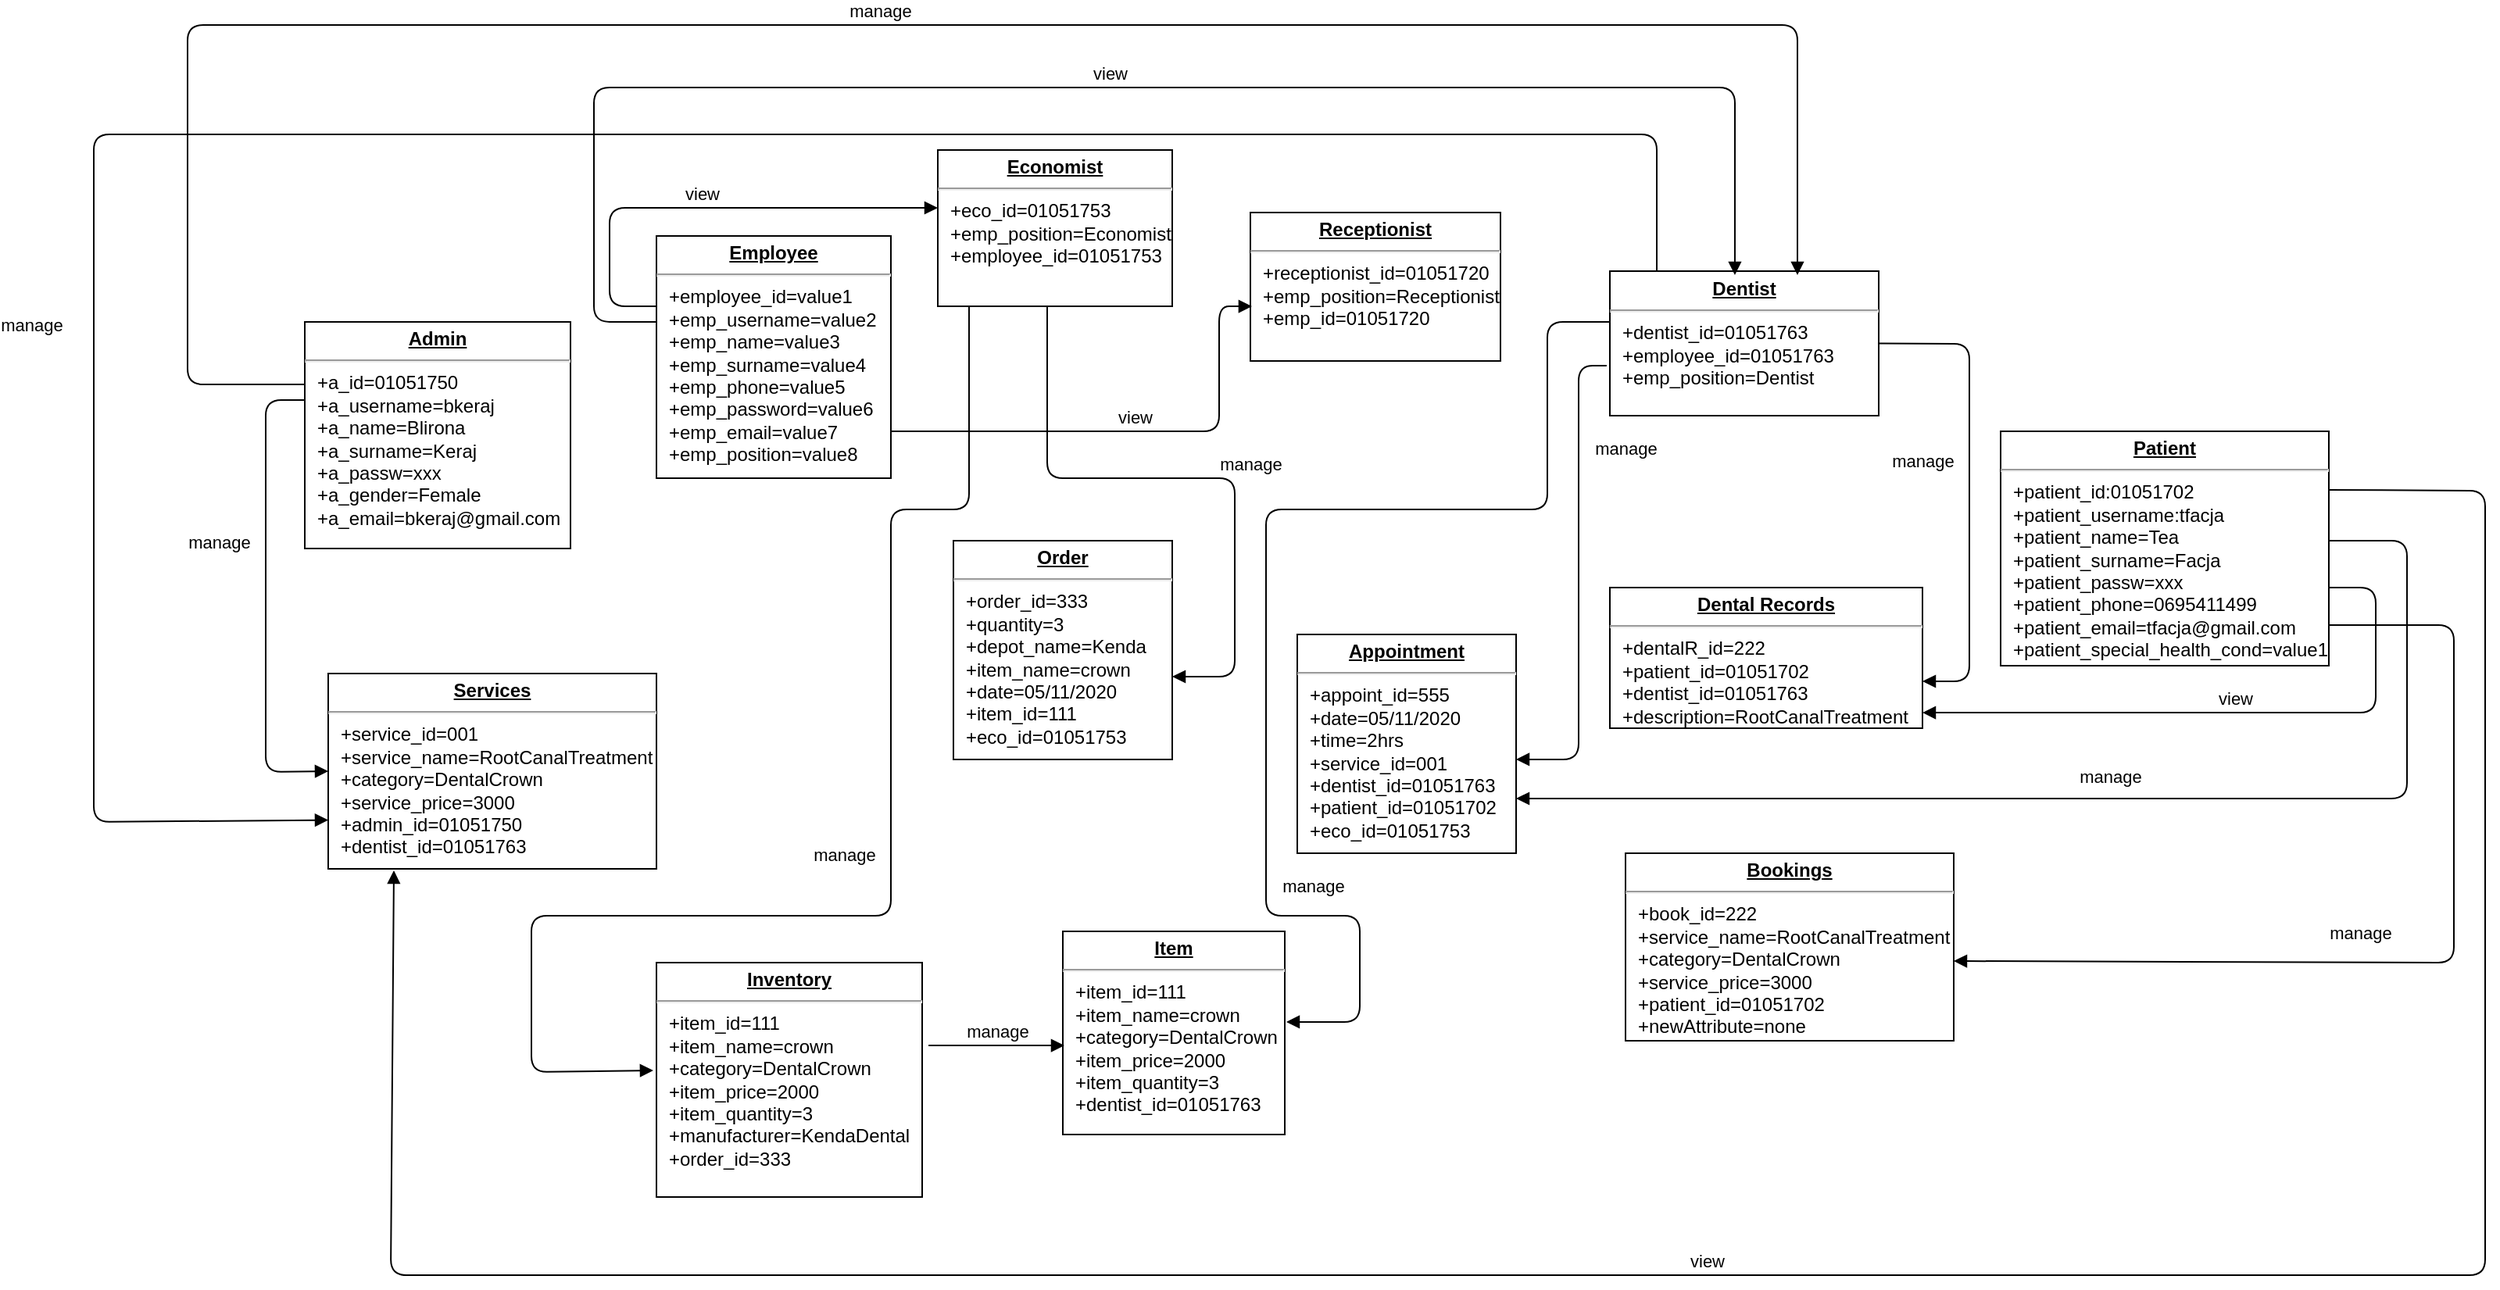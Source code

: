 <mxfile version="13.2.1" type="device"><diagram name="Page-1" id="a7904f86-f2b4-8e86-fa97-74104820619b"><mxGraphModel dx="2199" dy="516" grid="1" gridSize="10" guides="1" tooltips="1" connect="1" arrows="1" fold="1" page="1" pageScale="1" pageWidth="1100" pageHeight="850" background="#ffffff" math="0" shadow="0"><root><mxCell id="0"/><mxCell id="1" parent="0"/><mxCell id="24794b860abc3c2d-1" value="&lt;p style=&quot;margin: 0px ; margin-top: 4px ; text-align: center ; text-decoration: underline&quot;&gt;&lt;b&gt;Admin&lt;/b&gt;&lt;/p&gt;&lt;hr&gt;&lt;p style=&quot;margin: 0px ; margin-left: 8px&quot;&gt;+a_id=01051750&lt;/p&gt;&lt;p style=&quot;margin: 0px ; margin-left: 8px&quot;&gt;+a_username=bkeraj&lt;/p&gt;&lt;p style=&quot;margin: 0px ; margin-left: 8px&quot;&gt;+a_name=Blirona&lt;/p&gt;&lt;p style=&quot;margin: 0px ; margin-left: 8px&quot;&gt;+a_surname=Keraj&lt;/p&gt;&lt;p style=&quot;margin: 0px ; margin-left: 8px&quot;&gt;+a_passw=xxx&lt;/p&gt;&lt;p style=&quot;margin: 0px ; margin-left: 8px&quot;&gt;+a_gender=Female&lt;/p&gt;&lt;p style=&quot;margin: 0px ; margin-left: 8px&quot;&gt;+a_email=bkeraj@gmail.com&lt;/p&gt;" style="verticalAlign=top;align=left;overflow=fill;fontSize=12;fontFamily=Helvetica;html=1;rounded=0;shadow=0;comic=0;labelBackgroundColor=none;strokeWidth=1" parent="1" vertex="1"><mxGeometry x="25" y="220" width="170" height="145" as="geometry"/></mxCell><mxCell id="24794b860abc3c2d-16" value="&lt;p style=&quot;margin: 0px ; margin-top: 4px ; text-align: center ; text-decoration: underline&quot;&gt;&lt;b&gt;Services&lt;/b&gt;&lt;/p&gt;&lt;hr&gt;&lt;p style=&quot;margin: 0px ; margin-left: 8px&quot;&gt;+service_id=001&lt;/p&gt;&lt;p style=&quot;margin: 0px ; margin-left: 8px&quot;&gt;+service_name=RootCanalTreatment&lt;/p&gt;&lt;p style=&quot;margin: 0px ; margin-left: 8px&quot;&gt;+category=DentalCrown&lt;/p&gt;&lt;p style=&quot;margin: 0px ; margin-left: 8px&quot;&gt;+service_price=3000&lt;/p&gt;&lt;p style=&quot;margin: 0px ; margin-left: 8px&quot;&gt;+admin_id=01051750&lt;/p&gt;&lt;p style=&quot;margin: 0px ; margin-left: 8px&quot;&gt;+dentist_id=01051763&lt;/p&gt;" style="verticalAlign=top;align=left;overflow=fill;fontSize=12;fontFamily=Helvetica;html=1;rounded=0;shadow=0;comic=0;labelBackgroundColor=none;strokeWidth=1" parent="1" vertex="1"><mxGeometry x="40" y="445" width="210" height="125" as="geometry"/></mxCell><mxCell id="24794b860abc3c2d-17" value="&lt;p style=&quot;margin: 0px ; margin-top: 4px ; text-align: center ; text-decoration: underline&quot;&gt;&lt;b&gt;Employee&lt;/b&gt;&lt;/p&gt;&lt;hr&gt;&lt;p style=&quot;margin: 0px ; margin-left: 8px&quot;&gt;+employee_id=value1&lt;/p&gt;&lt;p style=&quot;margin: 0px ; margin-left: 8px&quot;&gt;+emp_username=value2&lt;/p&gt;&lt;p style=&quot;margin: 0px ; margin-left: 8px&quot;&gt;+emp_name=value3&lt;/p&gt;&lt;p style=&quot;margin: 0px ; margin-left: 8px&quot;&gt;+emp_surname=value4&lt;/p&gt;&lt;p style=&quot;margin: 0px ; margin-left: 8px&quot;&gt;+emp_phone=value5&lt;/p&gt;&lt;p style=&quot;margin: 0px ; margin-left: 8px&quot;&gt;+emp_password=value6&lt;/p&gt;&lt;p style=&quot;margin: 0px ; margin-left: 8px&quot;&gt;+emp_email=value7&lt;/p&gt;&lt;p style=&quot;margin: 0px ; margin-left: 8px&quot;&gt;+emp_position=value8&lt;/p&gt;" style="verticalAlign=top;align=left;overflow=fill;fontSize=12;fontFamily=Helvetica;html=1;rounded=0;shadow=0;comic=0;labelBackgroundColor=none;strokeWidth=1" parent="1" vertex="1"><mxGeometry x="250" y="165" width="150" height="155" as="geometry"/></mxCell><mxCell id="24794b860abc3c2d-18" value="&lt;p style=&quot;margin: 0px ; margin-top: 4px ; text-align: center ; text-decoration: underline&quot;&gt;&lt;b&gt;Inventory&lt;/b&gt;&lt;/p&gt;&lt;hr&gt;&lt;p style=&quot;margin: 0px ; margin-left: 8px&quot;&gt;+ite&lt;span&gt;m_id=111&lt;/span&gt;&lt;/p&gt;&lt;p style=&quot;margin: 0px ; margin-left: 8px&quot;&gt;&lt;span&gt;+item_name=crown&lt;/span&gt;&lt;/p&gt;&lt;p style=&quot;margin: 0px ; margin-left: 8px&quot;&gt;+category=DentalCrown&lt;/p&gt;&lt;p style=&quot;margin: 0px ; margin-left: 8px&quot;&gt;+item_price=2000&lt;/p&gt;&lt;p style=&quot;margin: 0px ; margin-left: 8px&quot;&gt;+item_quantity=3&lt;/p&gt;&lt;p style=&quot;margin: 0px ; margin-left: 8px&quot;&gt;+manufacturer=KendaDental&lt;/p&gt;&lt;p style=&quot;margin: 0px ; margin-left: 8px&quot;&gt;+order_id=333&lt;/p&gt;" style="verticalAlign=top;align=left;overflow=fill;fontSize=12;fontFamily=Helvetica;html=1;rounded=0;shadow=0;comic=0;labelBackgroundColor=none;strokeWidth=1" parent="1" vertex="1"><mxGeometry x="250" y="630" width="170" height="150" as="geometry"/></mxCell><mxCell id="24794b860abc3c2d-19" value="&lt;p style=&quot;margin: 0px ; margin-top: 4px ; text-align: center ; text-decoration: underline&quot;&gt;&lt;b&gt;Economist&lt;/b&gt;&lt;/p&gt;&lt;hr&gt;&lt;p style=&quot;margin: 0px ; margin-left: 8px&quot;&gt;+eco_id=01051753&lt;/p&gt;&lt;p style=&quot;margin: 0px ; margin-left: 8px&quot;&gt;+emp_position=Economist&lt;/p&gt;&lt;p style=&quot;margin: 0px ; margin-left: 8px&quot;&gt;+employee_id=01051753&lt;/p&gt;" style="verticalAlign=top;align=left;overflow=fill;fontSize=12;fontFamily=Helvetica;html=1;rounded=0;shadow=0;comic=0;labelBackgroundColor=none;strokeWidth=1" parent="1" vertex="1"><mxGeometry x="430" y="110" width="150" height="100" as="geometry"/></mxCell><mxCell id="24794b860abc3c2d-20" value="&lt;p style=&quot;margin: 0px ; margin-top: 4px ; text-align: center ; text-decoration: underline&quot;&gt;&lt;b&gt;Order&lt;/b&gt;&lt;/p&gt;&lt;hr&gt;&lt;p style=&quot;margin: 0px ; margin-left: 8px&quot;&gt;+order_id=333&lt;/p&gt;&lt;p style=&quot;margin: 0px ; margin-left: 8px&quot;&gt;+quantity=3&lt;/p&gt;&lt;p style=&quot;margin: 0px ; margin-left: 8px&quot;&gt;+depot_name=Kenda&lt;/p&gt;&lt;p style=&quot;margin: 0px ; margin-left: 8px&quot;&gt;+item_name=crown&lt;/p&gt;&lt;p style=&quot;margin: 0px ; margin-left: 8px&quot;&gt;+date=05/11/2020&lt;/p&gt;&lt;p style=&quot;margin: 0px ; margin-left: 8px&quot;&gt;+item_id=111&lt;/p&gt;&lt;p style=&quot;margin: 0px ; margin-left: 8px&quot;&gt;+eco_id=01051753&lt;/p&gt;&lt;p style=&quot;margin: 0px ; margin-left: 8px&quot;&gt;&lt;br&gt;&lt;/p&gt;&lt;p style=&quot;margin: 0px ; margin-left: 8px&quot;&gt;&lt;br&gt;&lt;/p&gt;" style="verticalAlign=top;align=left;overflow=fill;fontSize=12;fontFamily=Helvetica;html=1;rounded=0;shadow=0;comic=0;labelBackgroundColor=none;strokeWidth=1" parent="1" vertex="1"><mxGeometry x="440" y="360" width="140" height="140" as="geometry"/></mxCell><mxCell id="24794b860abc3c2d-21" value="&lt;p style=&quot;margin: 0px ; margin-top: 4px ; text-align: center ; text-decoration: underline&quot;&gt;&lt;b&gt;Item&lt;/b&gt;&lt;/p&gt;&lt;hr&gt;&lt;p style=&quot;margin: 0px ; margin-left: 8px&quot;&gt;+item_id=111&lt;/p&gt;&lt;p style=&quot;margin: 0px ; margin-left: 8px&quot;&gt;+item_name=crown&lt;/p&gt;&lt;p style=&quot;margin: 0px ; margin-left: 8px&quot;&gt;+category=DentalCrown&lt;/p&gt;&lt;p style=&quot;margin: 0px ; margin-left: 8px&quot;&gt;+item_price=2000&lt;/p&gt;&lt;p style=&quot;margin: 0px ; margin-left: 8px&quot;&gt;+item_quantity=3&lt;/p&gt;&lt;p style=&quot;margin: 0px ; margin-left: 8px&quot;&gt;+dentist_id=01051763&lt;/p&gt;" style="verticalAlign=top;align=left;overflow=fill;fontSize=12;fontFamily=Helvetica;html=1;rounded=0;shadow=0;comic=0;labelBackgroundColor=none;strokeWidth=1" parent="1" vertex="1"><mxGeometry x="510" y="610" width="142" height="130" as="geometry"/></mxCell><mxCell id="24794b860abc3c2d-23" value="&lt;p style=&quot;margin: 0px ; margin-top: 4px ; text-align: center ; text-decoration: underline&quot;&gt;&lt;b&gt;Receptionist&lt;/b&gt;&lt;/p&gt;&lt;hr&gt;&lt;p style=&quot;margin: 0px ; margin-left: 8px&quot;&gt;+receptionist_id=01051720&lt;/p&gt;&lt;p style=&quot;margin: 0px ; margin-left: 8px&quot;&gt;+emp_position=Receptionist&lt;/p&gt;&lt;p style=&quot;margin: 0px ; margin-left: 8px&quot;&gt;+emp_id=01051720&lt;/p&gt;&lt;p style=&quot;margin: 0px ; margin-left: 8px&quot;&gt;&lt;br&gt;&lt;/p&gt;" style="verticalAlign=top;align=left;overflow=fill;fontSize=12;fontFamily=Helvetica;html=1;rounded=0;shadow=0;comic=0;labelBackgroundColor=none;strokeWidth=1" parent="1" vertex="1"><mxGeometry x="630" y="150" width="160" height="95" as="geometry"/></mxCell><mxCell id="24794b860abc3c2d-24" value="&lt;p style=&quot;margin: 0px ; margin-top: 4px ; text-align: center ; text-decoration: underline&quot;&gt;&lt;b&gt;Appointment&lt;/b&gt;&lt;/p&gt;&lt;hr&gt;&lt;p style=&quot;margin: 0px ; margin-left: 8px&quot;&gt;+appoint_id=555&lt;/p&gt;&lt;p style=&quot;margin: 0px ; margin-left: 8px&quot;&gt;+date=05/11/2020&lt;/p&gt;&lt;p style=&quot;margin: 0px ; margin-left: 8px&quot;&gt;+time=2hrs&lt;/p&gt;&lt;p style=&quot;margin: 0px ; margin-left: 8px&quot;&gt;+service_id=001&lt;/p&gt;&lt;p style=&quot;margin: 0px ; margin-left: 8px&quot;&gt;+dentist_id=01051763&lt;/p&gt;&lt;p style=&quot;margin: 0px ; margin-left: 8px&quot;&gt;+patient_id=01051702&lt;/p&gt;&lt;p style=&quot;margin: 0px ; margin-left: 8px&quot;&gt;+eco_id=01051753&lt;/p&gt;&lt;p style=&quot;margin: 0px ; margin-left: 8px&quot;&gt;&lt;br&gt;&lt;/p&gt;" style="verticalAlign=top;align=left;overflow=fill;fontSize=12;fontFamily=Helvetica;html=1;rounded=0;shadow=0;comic=0;labelBackgroundColor=none;strokeWidth=1" parent="1" vertex="1"><mxGeometry x="660" y="420" width="140" height="140" as="geometry"/></mxCell><mxCell id="24794b860abc3c2d-26" value="&lt;p style=&quot;margin: 0px ; margin-top: 4px ; text-align: center ; text-decoration: underline&quot;&gt;&lt;b&gt;Dentist&lt;/b&gt;&lt;/p&gt;&lt;hr&gt;&lt;p style=&quot;margin: 0px ; margin-left: 8px&quot;&gt;+dentist_id=01051763&lt;/p&gt;&lt;p style=&quot;margin: 0px ; margin-left: 8px&quot;&gt;+employee_id=01051763&lt;/p&gt;&lt;p style=&quot;margin: 0px ; margin-left: 8px&quot;&gt;+emp_position=Dentist&lt;/p&gt;" style="verticalAlign=top;align=left;overflow=fill;fontSize=12;fontFamily=Helvetica;html=1;rounded=0;shadow=0;comic=0;labelBackgroundColor=none;strokeWidth=1" parent="1" vertex="1"><mxGeometry x="860" y="187.5" width="172" height="92.5" as="geometry"/></mxCell><mxCell id="24794b860abc3c2d-27" value="&lt;p style=&quot;margin: 0px ; margin-top: 4px ; text-align: center ; text-decoration: underline&quot;&gt;&lt;b&gt;Dental Records&lt;/b&gt;&lt;/p&gt;&lt;hr&gt;&lt;p style=&quot;margin: 0px ; margin-left: 8px&quot;&gt;+dentalR_id=222&lt;/p&gt;&lt;p style=&quot;margin: 0px ; margin-left: 8px&quot;&gt;+patient_id=01051702&lt;/p&gt;&lt;p style=&quot;margin: 0px ; margin-left: 8px&quot;&gt;+dentist_id=01051763&lt;/p&gt;&lt;p style=&quot;margin: 0px ; margin-left: 8px&quot;&gt;+description=RootCanalTreatment&lt;/p&gt;" style="verticalAlign=top;align=left;overflow=fill;fontSize=12;fontFamily=Helvetica;html=1;rounded=0;shadow=0;comic=0;labelBackgroundColor=none;strokeWidth=1" parent="1" vertex="1"><mxGeometry x="860" y="390" width="200" height="90" as="geometry"/></mxCell><mxCell id="24794b860abc3c2d-28" value="&lt;p style=&quot;margin: 0px ; margin-top: 4px ; text-align: center ; text-decoration: underline&quot;&gt;&lt;b&gt;Bookings&lt;/b&gt;&lt;/p&gt;&lt;hr&gt;&lt;p style=&quot;margin: 0px ; margin-left: 8px&quot;&gt;+book_id=222&lt;/p&gt;&lt;p style=&quot;margin: 0px ; margin-left: 8px&quot;&gt;+service_name=RootCanalTreatment&lt;/p&gt;&lt;p style=&quot;margin: 0px ; margin-left: 8px&quot;&gt;+category=DentalCrown&lt;/p&gt;&lt;p style=&quot;margin: 0px ; margin-left: 8px&quot;&gt;+service_price=3000&lt;/p&gt;&lt;p style=&quot;margin: 0px ; margin-left: 8px&quot;&gt;+patient_id=01051702&lt;/p&gt;&lt;p style=&quot;margin: 0px ; margin-left: 8px&quot;&gt;+newAttribute=none&lt;/p&gt;" style="verticalAlign=top;align=left;overflow=fill;fontSize=12;fontFamily=Helvetica;html=1;rounded=0;shadow=0;comic=0;labelBackgroundColor=none;strokeWidth=1" parent="1" vertex="1"><mxGeometry x="870" y="560" width="210" height="120" as="geometry"/></mxCell><mxCell id="24794b860abc3c2d-29" value="&lt;p style=&quot;margin: 0px ; margin-top: 4px ; text-align: center ; text-decoration: underline&quot;&gt;&lt;b&gt;Patient&lt;/b&gt;&lt;/p&gt;&lt;hr&gt;&lt;p style=&quot;margin: 0px ; margin-left: 8px&quot;&gt;+patient_id:01051702&lt;/p&gt;&lt;p style=&quot;margin: 0px ; margin-left: 8px&quot;&gt;+patient_username:tfacja&lt;/p&gt;&lt;p style=&quot;margin: 0px ; margin-left: 8px&quot;&gt;+patient_name=Tea&lt;/p&gt;&lt;p style=&quot;margin: 0px ; margin-left: 8px&quot;&gt;+patient_surname=Facja&lt;/p&gt;&lt;p style=&quot;margin: 0px ; margin-left: 8px&quot;&gt;+patient_passw=xxx&lt;/p&gt;&lt;p style=&quot;margin: 0px ; margin-left: 8px&quot;&gt;+patient_phone=0695411499&lt;/p&gt;&lt;p style=&quot;margin: 0px ; margin-left: 8px&quot;&gt;+patient_email=tfacja@gmail.com&lt;/p&gt;&lt;p style=&quot;margin: 0px ; margin-left: 8px&quot;&gt;+patient_special_health_cond=value1&lt;/p&gt;" style="verticalAlign=top;align=left;overflow=fill;fontSize=12;fontFamily=Helvetica;html=1;rounded=0;shadow=0;comic=0;labelBackgroundColor=none;strokeWidth=1" parent="1" vertex="1"><mxGeometry x="1110" y="290" width="210" height="150" as="geometry"/></mxCell><mxCell id="2xM4OBtAmlXtgJKTBLCx-12" value="manage" style="html=1;verticalAlign=bottom;endArrow=block;entryX=0;entryY=0.5;entryDx=0;entryDy=0;" edge="1" parent="1" target="24794b860abc3c2d-16"><mxGeometry x="-0.175" y="-30" width="80" relative="1" as="geometry"><mxPoint x="25" y="270" as="sourcePoint"/><mxPoint y="510" as="targetPoint"/><Array as="points"><mxPoint y="270"/><mxPoint y="508"/></Array><mxPoint as="offset"/></mxGeometry></mxCell><mxCell id="2xM4OBtAmlXtgJKTBLCx-13" value="manage" style="html=1;verticalAlign=bottom;endArrow=block;" edge="1" parent="1"><mxGeometry width="80" relative="1" as="geometry"><mxPoint x="25" y="260" as="sourcePoint"/><mxPoint x="980" y="190" as="targetPoint"/><Array as="points"><mxPoint x="-50" y="260"/><mxPoint x="-50" y="30"/><mxPoint x="980" y="30"/></Array></mxGeometry></mxCell><mxCell id="2xM4OBtAmlXtgJKTBLCx-14" value="view" style="html=1;verticalAlign=bottom;endArrow=block;entryX=0.465;entryY=0.027;entryDx=0;entryDy=0;entryPerimeter=0;" edge="1" parent="1" target="24794b860abc3c2d-26"><mxGeometry width="80" relative="1" as="geometry"><mxPoint x="250" y="220" as="sourcePoint"/><mxPoint x="930" y="130" as="targetPoint"/><Array as="points"><mxPoint x="210" y="220"/><mxPoint x="210" y="70"/><mxPoint x="940" y="70"/></Array></mxGeometry></mxCell><mxCell id="2xM4OBtAmlXtgJKTBLCx-15" value="view" style="html=1;verticalAlign=bottom;endArrow=block;entryX=0;entryY=0.37;entryDx=0;entryDy=0;entryPerimeter=0;" edge="1" parent="1" target="24794b860abc3c2d-19"><mxGeometry width="80" relative="1" as="geometry"><mxPoint x="250" y="210" as="sourcePoint"/><mxPoint x="340" y="130" as="targetPoint"/><Array as="points"><mxPoint x="220" y="210"/><mxPoint x="220" y="147"/></Array></mxGeometry></mxCell><mxCell id="2xM4OBtAmlXtgJKTBLCx-16" value="view" style="html=1;verticalAlign=bottom;endArrow=block;entryX=0.006;entryY=0.632;entryDx=0;entryDy=0;entryPerimeter=0;" edge="1" parent="1" target="24794b860abc3c2d-23"><mxGeometry width="80" relative="1" as="geometry"><mxPoint x="400" y="290" as="sourcePoint"/><mxPoint x="610" y="230" as="targetPoint"/><Array as="points"><mxPoint x="610" y="290"/><mxPoint x="610" y="210"/></Array></mxGeometry></mxCell><mxCell id="2xM4OBtAmlXtgJKTBLCx-17" value="manage" style="html=1;verticalAlign=bottom;endArrow=block;entryX=-0.012;entryY=0.46;entryDx=0;entryDy=0;entryPerimeter=0;" edge="1" parent="1" target="24794b860abc3c2d-18"><mxGeometry x="0.108" y="-30" width="80" relative="1" as="geometry"><mxPoint x="450" y="210" as="sourcePoint"/><mxPoint x="220" y="710" as="targetPoint"/><Array as="points"><mxPoint x="450" y="340"/><mxPoint x="400" y="340"/><mxPoint x="400" y="500"/><mxPoint x="400" y="600"/><mxPoint x="170" y="600"/><mxPoint x="170" y="700"/></Array><mxPoint as="offset"/></mxGeometry></mxCell><mxCell id="2xM4OBtAmlXtgJKTBLCx-18" value="manage" style="html=1;verticalAlign=bottom;endArrow=block;" edge="1" parent="1"><mxGeometry x="0.159" y="10" width="80" relative="1" as="geometry"><mxPoint x="500" y="210" as="sourcePoint"/><mxPoint x="580" y="447" as="targetPoint"/><Array as="points"><mxPoint x="500" y="320"/><mxPoint x="620" y="320"/><mxPoint x="620" y="447"/></Array><mxPoint as="offset"/></mxGeometry></mxCell><mxCell id="2xM4OBtAmlXtgJKTBLCx-20" value="manage" style="html=1;verticalAlign=bottom;endArrow=block;exitX=1.024;exitY=0.353;exitDx=0;exitDy=0;exitPerimeter=0;entryX=0.007;entryY=0.562;entryDx=0;entryDy=0;entryPerimeter=0;" edge="1" parent="1" source="24794b860abc3c2d-18" target="24794b860abc3c2d-21"><mxGeometry width="80" relative="1" as="geometry"><mxPoint x="530" y="650" as="sourcePoint"/><mxPoint x="610" y="650" as="targetPoint"/></mxGeometry></mxCell><mxCell id="2xM4OBtAmlXtgJKTBLCx-21" value="manage" style="html=1;verticalAlign=bottom;endArrow=block;entryX=1.007;entryY=0.446;entryDx=0;entryDy=0;entryPerimeter=0;" edge="1" parent="1" target="24794b860abc3c2d-21"><mxGeometry x="0.626" y="10" width="80" relative="1" as="geometry"><mxPoint x="860" y="220" as="sourcePoint"/><mxPoint x="700" y="710" as="targetPoint"/><Array as="points"><mxPoint x="820" y="220"/><mxPoint x="820" y="340"/><mxPoint x="640" y="340"/><mxPoint x="640" y="600"/><mxPoint x="700" y="600"/><mxPoint x="700" y="668"/></Array><mxPoint as="offset"/></mxGeometry></mxCell><mxCell id="2xM4OBtAmlXtgJKTBLCx-22" value="manage" style="html=1;verticalAlign=bottom;endArrow=block;exitX=-0.012;exitY=0.654;exitDx=0;exitDy=0;exitPerimeter=0;entryX=1;entryY=0.571;entryDx=0;entryDy=0;entryPerimeter=0;" edge="1" parent="1" source="24794b860abc3c2d-26" target="24794b860abc3c2d-24"><mxGeometry x="-0.484" y="30" width="80" relative="1" as="geometry"><mxPoint x="600" y="300" as="sourcePoint"/><mxPoint x="802" y="470" as="targetPoint"/><Array as="points"><mxPoint x="840" y="248"/><mxPoint x="840" y="500"/></Array><mxPoint as="offset"/></mxGeometry></mxCell><mxCell id="2xM4OBtAmlXtgJKTBLCx-23" value="manage" style="html=1;verticalAlign=bottom;endArrow=block;entryX=0;entryY=0.75;entryDx=0;entryDy=0;" edge="1" parent="1" target="24794b860abc3c2d-16"><mxGeometry x="0.452" y="-40" width="80" relative="1" as="geometry"><mxPoint x="890" y="187.5" as="sourcePoint"/><mxPoint x="-20" y="540" as="targetPoint"/><Array as="points"><mxPoint x="890" y="100"/><mxPoint x="-110" y="100"/><mxPoint x="-110" y="540"/></Array><mxPoint as="offset"/></mxGeometry></mxCell><mxCell id="2xM4OBtAmlXtgJKTBLCx-24" value="manage" style="html=1;verticalAlign=bottom;endArrow=block;exitX=1;exitY=0.5;exitDx=0;exitDy=0;" edge="1" parent="1" source="24794b860abc3c2d-26"><mxGeometry x="-0.062" y="-30" width="80" relative="1" as="geometry"><mxPoint x="870" y="350" as="sourcePoint"/><mxPoint x="1060" y="450" as="targetPoint"/><Array as="points"><mxPoint x="1090" y="234"/><mxPoint x="1090" y="450"/></Array><mxPoint as="offset"/></mxGeometry></mxCell><mxCell id="2xM4OBtAmlXtgJKTBLCx-25" value="view" style="html=1;verticalAlign=bottom;endArrow=block;exitX=1;exitY=0.25;exitDx=0;exitDy=0;entryX=0.2;entryY=1.008;entryDx=0;entryDy=0;entryPerimeter=0;" edge="1" parent="1" source="24794b860abc3c2d-29" target="24794b860abc3c2d-16"><mxGeometry width="80" relative="1" as="geometry"><mxPoint x="870" y="440" as="sourcePoint"/><mxPoint x="80" y="740" as="targetPoint"/><Array as="points"><mxPoint x="1420" y="328"/><mxPoint x="1420" y="830"/><mxPoint x="80" y="830"/></Array></mxGeometry></mxCell><mxCell id="2xM4OBtAmlXtgJKTBLCx-27" value="manage" style="html=1;verticalAlign=bottom;endArrow=block;entryX=1;entryY=0.75;entryDx=0;entryDy=0;" edge="1" parent="1" target="24794b860abc3c2d-24"><mxGeometry x="0.032" y="-5" width="80" relative="1" as="geometry"><mxPoint x="1320" y="360" as="sourcePoint"/><mxPoint x="1240" y="520" as="targetPoint"/><Array as="points"><mxPoint x="1370" y="360"/><mxPoint x="1370" y="525"/></Array><mxPoint as="offset"/></mxGeometry></mxCell><mxCell id="2xM4OBtAmlXtgJKTBLCx-28" value="view" style="html=1;verticalAlign=bottom;endArrow=block;entryX=1;entryY=0.889;entryDx=0;entryDy=0;entryPerimeter=0;" edge="1" parent="1" target="24794b860abc3c2d-27"><mxGeometry width="80" relative="1" as="geometry"><mxPoint x="1320" y="390" as="sourcePoint"/><mxPoint x="1400" y="390" as="targetPoint"/><Array as="points"><mxPoint x="1350" y="390"/><mxPoint x="1350" y="470"/></Array></mxGeometry></mxCell><mxCell id="2xM4OBtAmlXtgJKTBLCx-29" value="manage" style="html=1;verticalAlign=bottom;endArrow=block;" edge="1" parent="1"><mxGeometry x="0.156" y="-10" width="80" relative="1" as="geometry"><mxPoint x="1320" y="414" as="sourcePoint"/><mxPoint x="1080" y="629" as="targetPoint"/><Array as="points"><mxPoint x="1400" y="414"/><mxPoint x="1400" y="630"/></Array><mxPoint as="offset"/></mxGeometry></mxCell></root></mxGraphModel></diagram></mxfile>